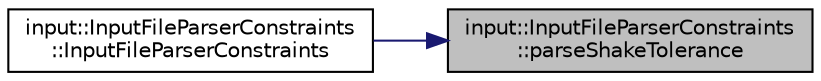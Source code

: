 digraph "input::InputFileParserConstraints::parseShakeTolerance"
{
 // LATEX_PDF_SIZE
  edge [fontname="Helvetica",fontsize="10",labelfontname="Helvetica",labelfontsize="10"];
  node [fontname="Helvetica",fontsize="10",shape=record];
  rankdir="RL";
  Node1 [label="input::InputFileParserConstraints\l::parseShakeTolerance",height=0.2,width=0.4,color="black", fillcolor="grey75", style="filled", fontcolor="black",tooltip="parsing shake tolerance"];
  Node1 -> Node2 [dir="back",color="midnightblue",fontsize="10",style="solid",fontname="Helvetica"];
  Node2 [label="input::InputFileParserConstraints\l::InputFileParserConstraints",height=0.2,width=0.4,color="black", fillcolor="white", style="filled",URL="$classinput_1_1InputFileParserConstraints.html#a17f17aa7d3c6844b40ad1d4ed207367b",tooltip="Construct a new Input File Parser Constraints:: Input File Parser Constraints object."];
}
